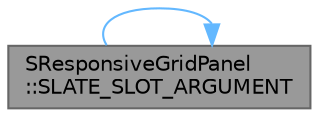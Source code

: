 digraph "SResponsiveGridPanel::SLATE_SLOT_ARGUMENT"
{
 // INTERACTIVE_SVG=YES
 // LATEX_PDF_SIZE
  bgcolor="transparent";
  edge [fontname=Helvetica,fontsize=10,labelfontname=Helvetica,labelfontsize=10];
  node [fontname=Helvetica,fontsize=10,shape=box,height=0.2,width=0.4];
  rankdir="LR";
  Node1 [id="Node000001",label="SResponsiveGridPanel\l::SLATE_SLOT_ARGUMENT",height=0.2,width=0.4,color="gray40", fillcolor="grey60", style="filled", fontcolor="black",tooltip="Specify a row to stretch instead of sizing to content."];
  Node1 -> Node1 [id="edge1_Node000001_Node000001",color="steelblue1",style="solid",tooltip=" "];
}
